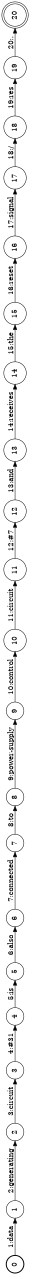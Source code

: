 digraph FST {
rankdir = LR;
size = "8.5,11";
label = "";
center = 1;
orientation = Landscape;
ranksep = "0.4";
nodesep = "0.25";
0 [label = "0", shape = circle, style = bold, fontsize = 14]
	0 -> 1 [label = "1:data", fontsize = 14];
1 [label = "1", shape = circle, style = solid, fontsize = 14]
	1 -> 2 [label = "2:generating", fontsize = 14];
2 [label = "2", shape = circle, style = solid, fontsize = 14]
	2 -> 3 [label = "3:circuit", fontsize = 14];
3 [label = "3", shape = circle, style = solid, fontsize = 14]
	3 -> 4 [label = "4:#31", fontsize = 14];
4 [label = "4", shape = circle, style = solid, fontsize = 14]
	4 -> 5 [label = "5:is", fontsize = 14];
5 [label = "5", shape = circle, style = solid, fontsize = 14]
	5 -> 6 [label = "6:also", fontsize = 14];
6 [label = "6", shape = circle, style = solid, fontsize = 14]
	6 -> 7 [label = "7:connected", fontsize = 14];
7 [label = "7", shape = circle, style = solid, fontsize = 14]
	7 -> 8 [label = "8:to", fontsize = 14];
8 [label = "8", shape = circle, style = solid, fontsize = 14]
	8 -> 9 [label = "9:power-supply", fontsize = 14];
9 [label = "9", shape = circle, style = solid, fontsize = 14]
	9 -> 10 [label = "10:control", fontsize = 14];
10 [label = "10", shape = circle, style = solid, fontsize = 14]
	10 -> 11 [label = "11:circuit", fontsize = 14];
11 [label = "11", shape = circle, style = solid, fontsize = 14]
	11 -> 12 [label = "12:#7", fontsize = 14];
12 [label = "12", shape = circle, style = solid, fontsize = 14]
	12 -> 13 [label = "13:and", fontsize = 14];
13 [label = "13", shape = circle, style = solid, fontsize = 14]
	13 -> 14 [label = "14:receives", fontsize = 14];
14 [label = "14", shape = circle, style = solid, fontsize = 14]
	14 -> 15 [label = "15:the", fontsize = 14];
15 [label = "15", shape = circle, style = solid, fontsize = 14]
	15 -> 16 [label = "16:reset", fontsize = 14];
16 [label = "16", shape = circle, style = solid, fontsize = 14]
	16 -> 17 [label = "17:signal", fontsize = 14];
17 [label = "17", shape = circle, style = solid, fontsize = 14]
	17 -> 18 [label = "18:/", fontsize = 14];
18 [label = "18", shape = circle, style = solid, fontsize = 14]
	18 -> 19 [label = "19:res", fontsize = 14];
19 [label = "19", shape = circle, style = solid, fontsize = 14]
	19 -> 20 [label = "20:.", fontsize = 14];
20 [label = "20", shape = doublecircle, style = solid, fontsize = 14]
}
